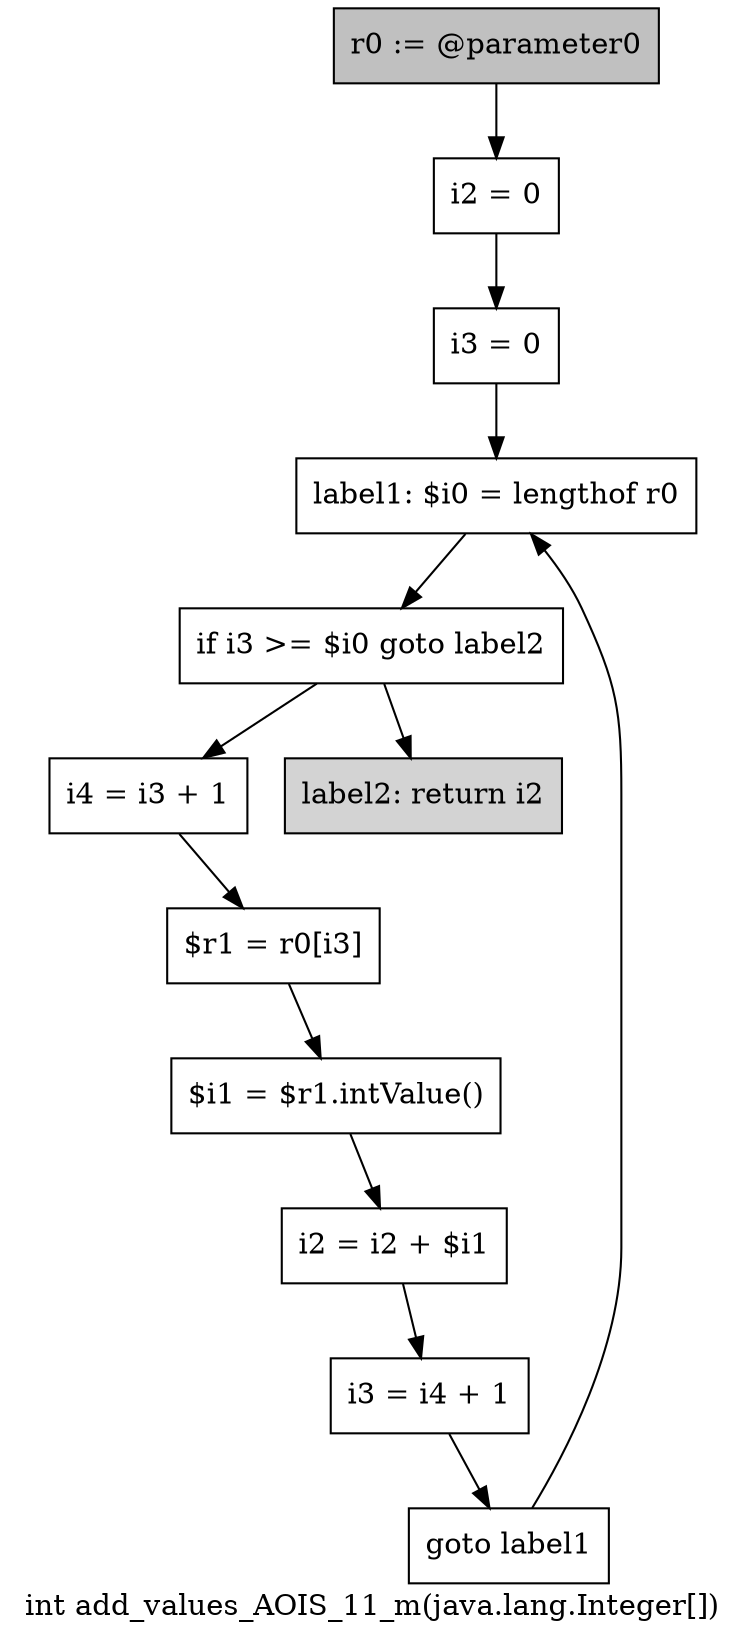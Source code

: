 digraph "int add_values_AOIS_11_m(java.lang.Integer[])" {
    label="int add_values_AOIS_11_m(java.lang.Integer[])";
    node [shape=box];
    "0" [style=filled,fillcolor=gray,label="r0 := @parameter0",];
    "1" [label="i2 = 0",];
    "0"->"1";
    "2" [label="i3 = 0",];
    "1"->"2";
    "3" [label="label1: $i0 = lengthof r0",];
    "2"->"3";
    "4" [label="if i3 >= $i0 goto label2",];
    "3"->"4";
    "5" [label="i4 = i3 + 1",];
    "4"->"5";
    "11" [style=filled,fillcolor=lightgray,label="label2: return i2",];
    "4"->"11";
    "6" [label="$r1 = r0[i3]",];
    "5"->"6";
    "7" [label="$i1 = $r1.intValue()",];
    "6"->"7";
    "8" [label="i2 = i2 + $i1",];
    "7"->"8";
    "9" [label="i3 = i4 + 1",];
    "8"->"9";
    "10" [label="goto label1",];
    "9"->"10";
    "10"->"3";
}
